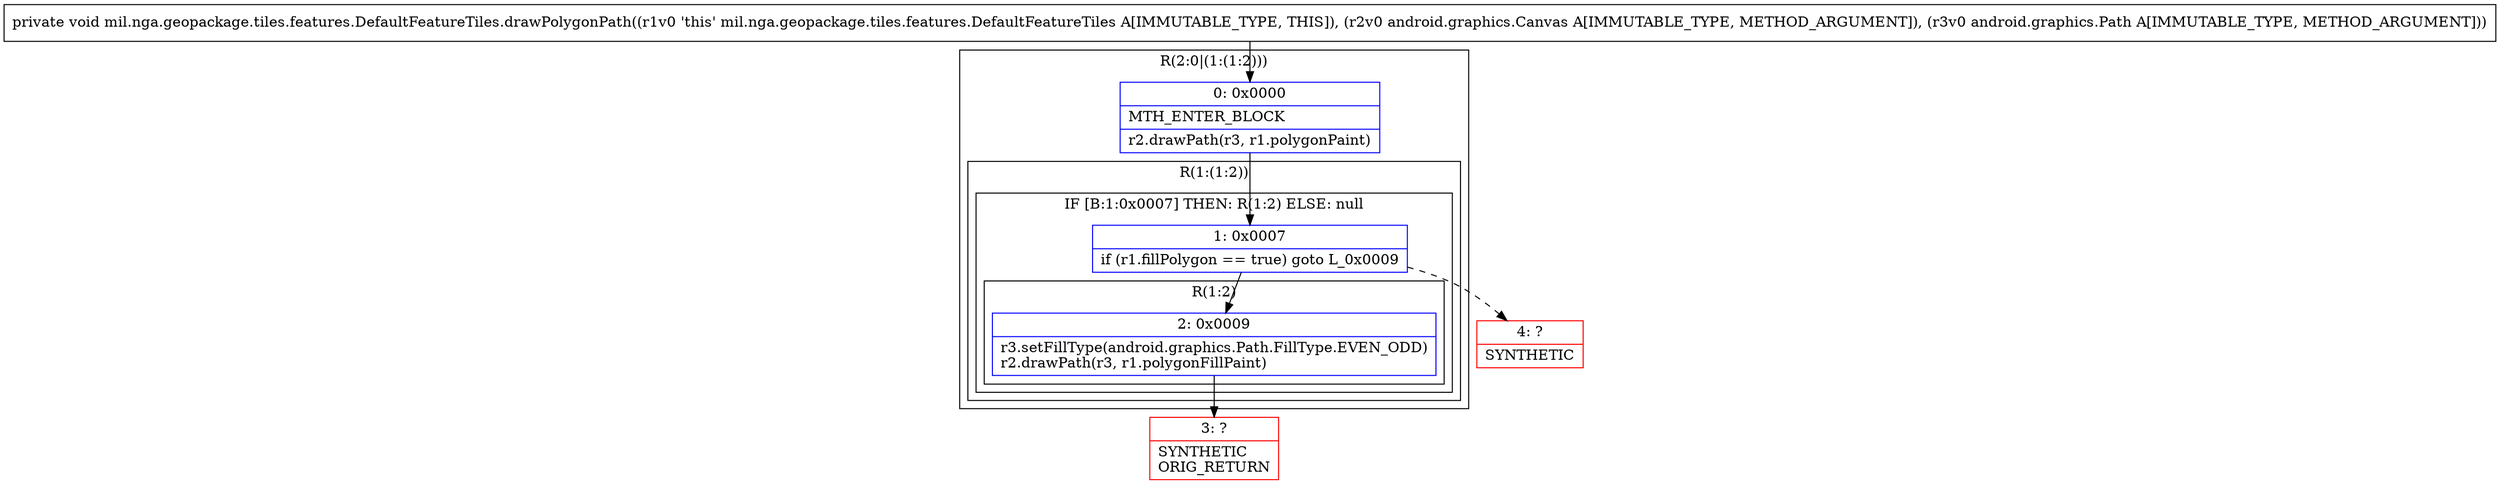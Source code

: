 digraph "CFG formil.nga.geopackage.tiles.features.DefaultFeatureTiles.drawPolygonPath(Landroid\/graphics\/Canvas;Landroid\/graphics\/Path;)V" {
subgraph cluster_Region_1152931050 {
label = "R(2:0|(1:(1:2)))";
node [shape=record,color=blue];
Node_0 [shape=record,label="{0\:\ 0x0000|MTH_ENTER_BLOCK\l|r2.drawPath(r3, r1.polygonPaint)\l}"];
subgraph cluster_Region_109265751 {
label = "R(1:(1:2))";
node [shape=record,color=blue];
subgraph cluster_IfRegion_816013565 {
label = "IF [B:1:0x0007] THEN: R(1:2) ELSE: null";
node [shape=record,color=blue];
Node_1 [shape=record,label="{1\:\ 0x0007|if (r1.fillPolygon == true) goto L_0x0009\l}"];
subgraph cluster_Region_487767826 {
label = "R(1:2)";
node [shape=record,color=blue];
Node_2 [shape=record,label="{2\:\ 0x0009|r3.setFillType(android.graphics.Path.FillType.EVEN_ODD)\lr2.drawPath(r3, r1.polygonFillPaint)\l}"];
}
}
}
}
Node_3 [shape=record,color=red,label="{3\:\ ?|SYNTHETIC\lORIG_RETURN\l}"];
Node_4 [shape=record,color=red,label="{4\:\ ?|SYNTHETIC\l}"];
MethodNode[shape=record,label="{private void mil.nga.geopackage.tiles.features.DefaultFeatureTiles.drawPolygonPath((r1v0 'this' mil.nga.geopackage.tiles.features.DefaultFeatureTiles A[IMMUTABLE_TYPE, THIS]), (r2v0 android.graphics.Canvas A[IMMUTABLE_TYPE, METHOD_ARGUMENT]), (r3v0 android.graphics.Path A[IMMUTABLE_TYPE, METHOD_ARGUMENT])) }"];
MethodNode -> Node_0;
Node_0 -> Node_1;
Node_1 -> Node_2;
Node_1 -> Node_4[style=dashed];
Node_2 -> Node_3;
}

